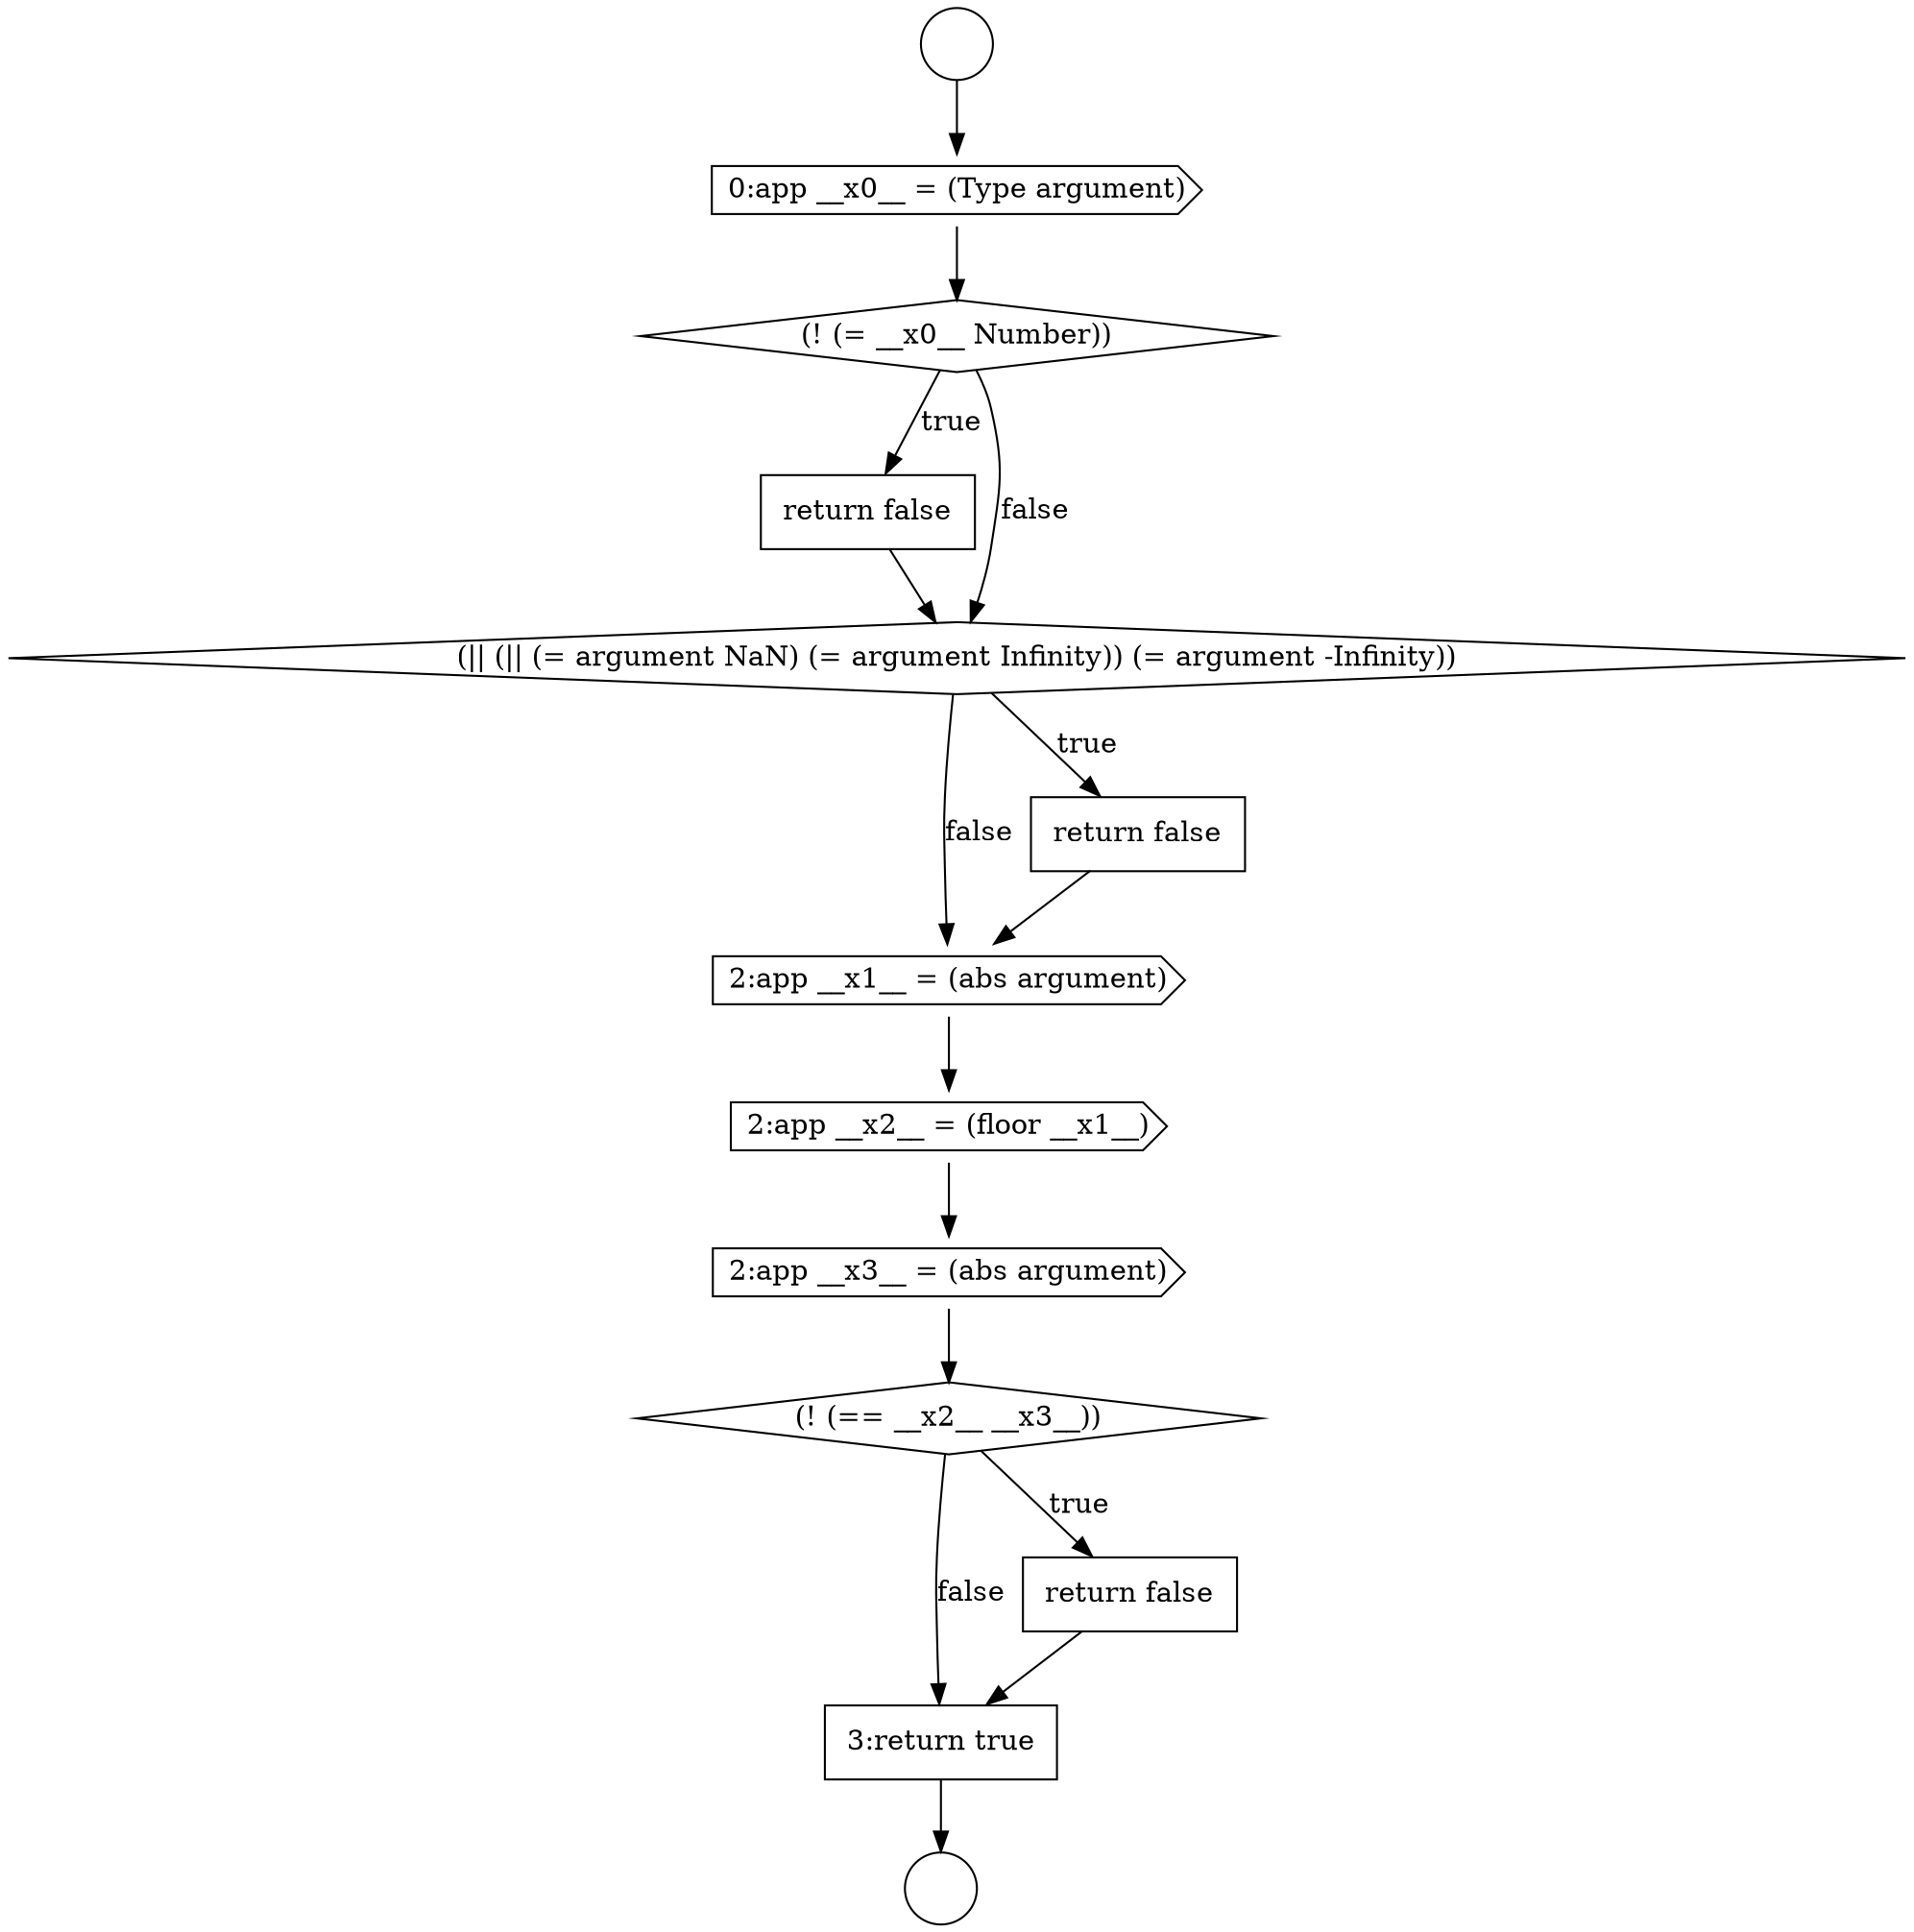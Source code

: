 digraph {
  node518 [shape=diamond, label=<<font color="black">(! (= __x0__ Number))</font>> color="black" fillcolor="white" style=filled]
  node523 [shape=cds, label=<<font color="black">2:app __x2__ = (floor __x1__)</font>> color="black" fillcolor="white" style=filled]
  node527 [shape=none, margin=0, label=<<font color="black">
    <table border="0" cellborder="1" cellspacing="0" cellpadding="10">
      <tr><td align="left">3:return true</td></tr>
    </table>
  </font>> color="black" fillcolor="white" style=filled]
  node522 [shape=cds, label=<<font color="black">2:app __x1__ = (abs argument)</font>> color="black" fillcolor="white" style=filled]
  node519 [shape=none, margin=0, label=<<font color="black">
    <table border="0" cellborder="1" cellspacing="0" cellpadding="10">
      <tr><td align="left">return false</td></tr>
    </table>
  </font>> color="black" fillcolor="white" style=filled]
  node526 [shape=none, margin=0, label=<<font color="black">
    <table border="0" cellborder="1" cellspacing="0" cellpadding="10">
      <tr><td align="left">return false</td></tr>
    </table>
  </font>> color="black" fillcolor="white" style=filled]
  node515 [shape=circle label=" " color="black" fillcolor="white" style=filled]
  node520 [shape=diamond, label=<<font color="black">(|| (|| (= argument NaN) (= argument Infinity)) (= argument -Infinity))</font>> color="black" fillcolor="white" style=filled]
  node521 [shape=none, margin=0, label=<<font color="black">
    <table border="0" cellborder="1" cellspacing="0" cellpadding="10">
      <tr><td align="left">return false</td></tr>
    </table>
  </font>> color="black" fillcolor="white" style=filled]
  node516 [shape=circle label=" " color="black" fillcolor="white" style=filled]
  node525 [shape=diamond, label=<<font color="black">(! (== __x2__ __x3__))</font>> color="black" fillcolor="white" style=filled]
  node524 [shape=cds, label=<<font color="black">2:app __x3__ = (abs argument)</font>> color="black" fillcolor="white" style=filled]
  node517 [shape=cds, label=<<font color="black">0:app __x0__ = (Type argument)</font>> color="black" fillcolor="white" style=filled]
  node526 -> node527 [ color="black"]
  node525 -> node526 [label=<<font color="black">true</font>> color="black"]
  node525 -> node527 [label=<<font color="black">false</font>> color="black"]
  node524 -> node525 [ color="black"]
  node522 -> node523 [ color="black"]
  node518 -> node519 [label=<<font color="black">true</font>> color="black"]
  node518 -> node520 [label=<<font color="black">false</font>> color="black"]
  node521 -> node522 [ color="black"]
  node520 -> node521 [label=<<font color="black">true</font>> color="black"]
  node520 -> node522 [label=<<font color="black">false</font>> color="black"]
  node515 -> node517 [ color="black"]
  node517 -> node518 [ color="black"]
  node527 -> node516 [ color="black"]
  node523 -> node524 [ color="black"]
  node519 -> node520 [ color="black"]
}
